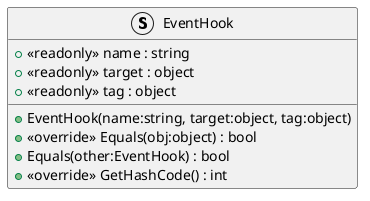 @startuml
struct EventHook {
    + <<readonly>> name : string
    + <<readonly>> target : object
    + <<readonly>> tag : object
    + EventHook(name:string, target:object, tag:object)
    + <<override>> Equals(obj:object) : bool
    + Equals(other:EventHook) : bool
    + <<override>> GetHashCode() : int
}
@enduml

